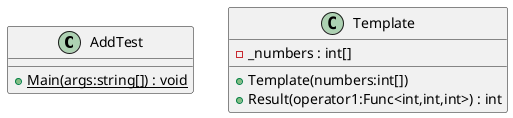 @startuml
class AddTest {
    + {static} Main(args:string[]) : void
}
class Template {
    - _numbers : int[]
    + Template(numbers:int[])
    + Result(operator1:Func<int,int,int>) : int
}
@enduml
